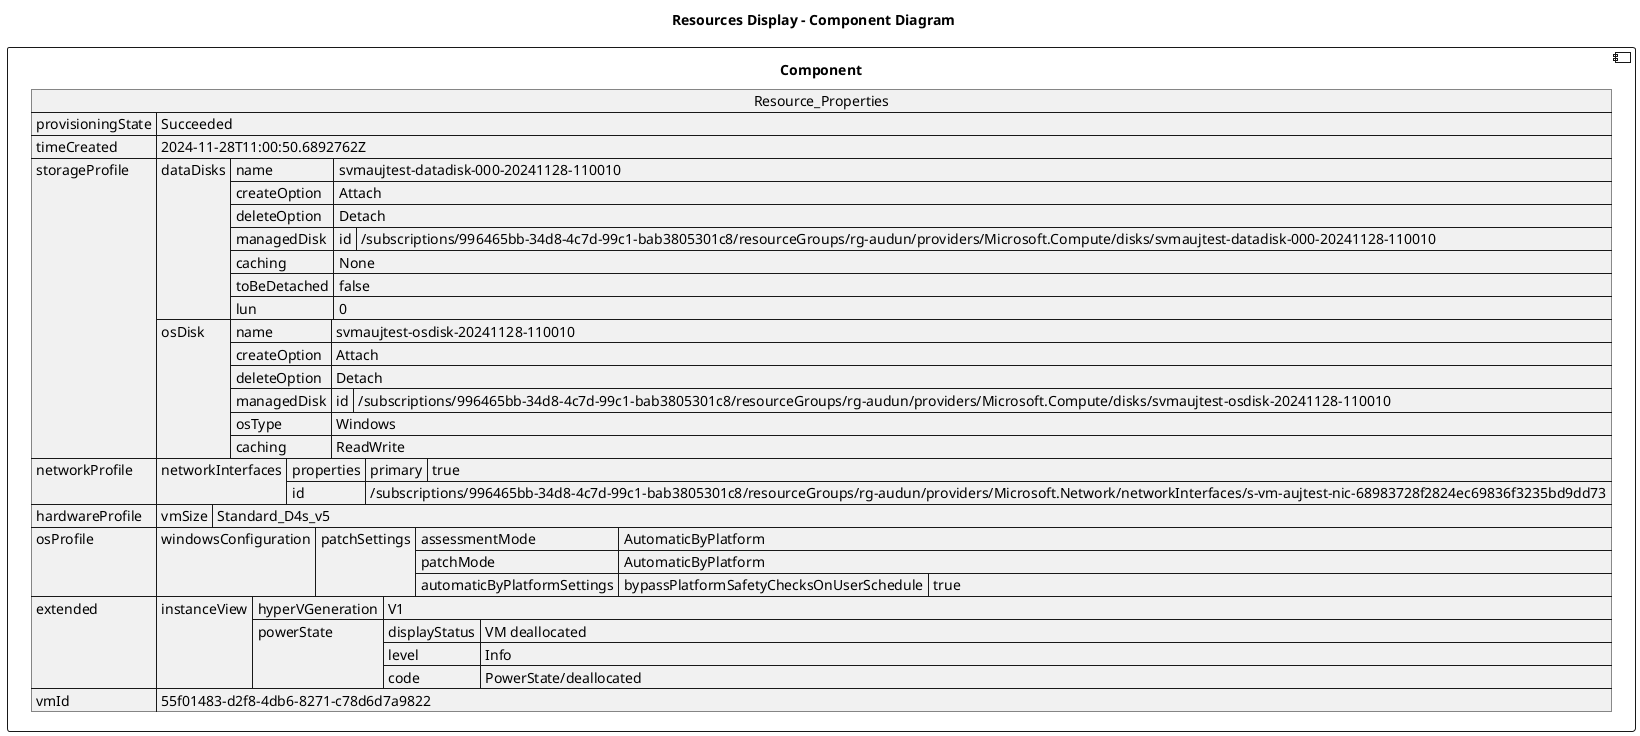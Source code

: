@startuml

title Resources Display - Component Diagram

component Component {

json  Resource_Properties {
  "provisioningState": "Succeeded",
  "timeCreated": "2024-11-28T11:00:50.6892762Z",
  "storageProfile": {
    "dataDisks": [
      {
        "name": "svmaujtest-datadisk-000-20241128-110010",
        "createOption": "Attach",
        "deleteOption": "Detach",
        "managedDisk": {
          "id": "/subscriptions/996465bb-34d8-4c7d-99c1-bab3805301c8/resourceGroups/rg-audun/providers/Microsoft.Compute/disks/svmaujtest-datadisk-000-20241128-110010"
        },
        "caching": "None",
        "toBeDetached": false,
        "lun": 0
      }
    ],
    "osDisk": {
      "name": "svmaujtest-osdisk-20241128-110010",
      "createOption": "Attach",
      "deleteOption": "Detach",
      "managedDisk": {
        "id": "/subscriptions/996465bb-34d8-4c7d-99c1-bab3805301c8/resourceGroups/rg-audun/providers/Microsoft.Compute/disks/svmaujtest-osdisk-20241128-110010"
      },
      "osType": "Windows",
      "caching": "ReadWrite"
    }
  },
  "networkProfile": {
    "networkInterfaces": [
      {
        "properties": {
          "primary": true
        },
        "id": "/subscriptions/996465bb-34d8-4c7d-99c1-bab3805301c8/resourceGroups/rg-audun/providers/Microsoft.Network/networkInterfaces/s-vm-aujtest-nic-68983728f2824ec69836f3235bd9dd73"
      }
    ]
  },
  "hardwareProfile": {
    "vmSize": "Standard_D4s_v5"
  },
  "osProfile": {
    "windowsConfiguration": {
      "patchSettings": {
        "assessmentMode": "AutomaticByPlatform",
        "patchMode": "AutomaticByPlatform",
        "automaticByPlatformSettings": {
          "bypassPlatformSafetyChecksOnUserSchedule": true
        }
      }
    }
  },
  "extended": {
    "instanceView": {
      "hyperVGeneration": "V1",
      "powerState": {
        "displayStatus": "VM deallocated",
        "level": "Info",
        "code": "PowerState/deallocated"
      }
    }
  },
  "vmId": "55f01483-d2f8-4db6-8271-c78d6d7a9822"
}
}
@enduml

